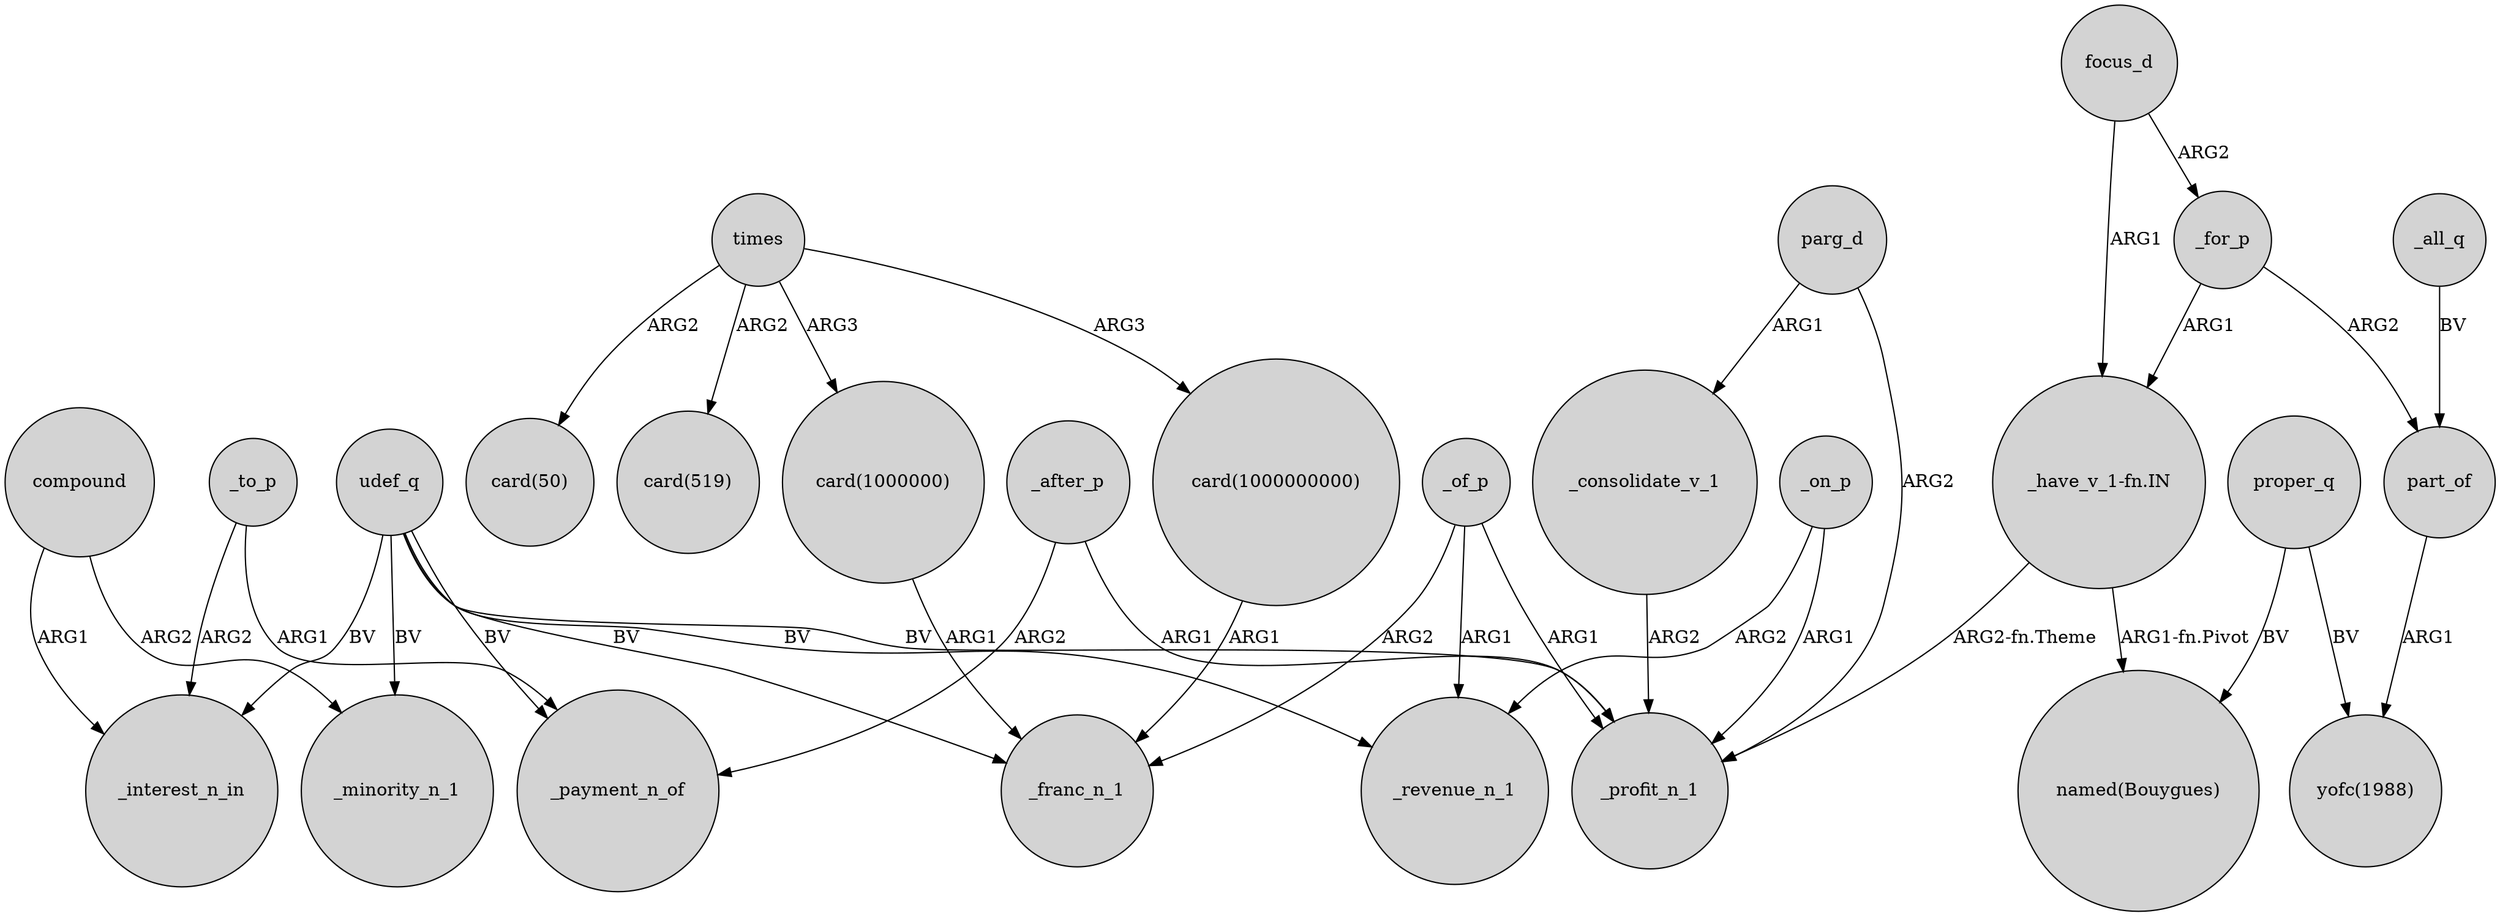 digraph {
	node [shape=circle style=filled]
	focus_d -> "_have_v_1-fn.IN" [label=ARG1]
	times -> "card(50)" [label=ARG2]
	_on_p -> _profit_n_1 [label=ARG1]
	_all_q -> part_of [label=BV]
	_consolidate_v_1 -> _profit_n_1 [label=ARG2]
	proper_q -> "named(Bouygues)" [label=BV]
	udef_q -> _minority_n_1 [label=BV]
	udef_q -> _interest_n_in [label=BV]
	part_of -> "yofc(1988)" [label=ARG1]
	focus_d -> _for_p [label=ARG2]
	_after_p -> _payment_n_of [label=ARG2]
	_of_p -> _franc_n_1 [label=ARG2]
	udef_q -> _payment_n_of [label=BV]
	times -> "card(1000000000)" [label=ARG3]
	"card(1000000000)" -> _franc_n_1 [label=ARG1]
	"_have_v_1-fn.IN" -> "named(Bouygues)" [label="ARG1-fn.Pivot"]
	_for_p -> part_of [label=ARG2]
	_of_p -> _profit_n_1 [label=ARG1]
	_to_p -> _payment_n_of [label=ARG1]
	udef_q -> _revenue_n_1 [label=BV]
	compound -> _minority_n_1 [label=ARG2]
	proper_q -> "yofc(1988)" [label=BV]
	times -> "card(1000000)" [label=ARG3]
	_to_p -> _interest_n_in [label=ARG2]
	_of_p -> _revenue_n_1 [label=ARG1]
	_on_p -> _revenue_n_1 [label=ARG2]
	_after_p -> _profit_n_1 [label=ARG1]
	parg_d -> _profit_n_1 [label=ARG2]
	"card(1000000)" -> _franc_n_1 [label=ARG1]
	compound -> _interest_n_in [label=ARG1]
	udef_q -> _profit_n_1 [label=BV]
	times -> "card(519)" [label=ARG2]
	udef_q -> _franc_n_1 [label=BV]
	_for_p -> "_have_v_1-fn.IN" [label=ARG1]
	"_have_v_1-fn.IN" -> _profit_n_1 [label="ARG2-fn.Theme"]
	parg_d -> _consolidate_v_1 [label=ARG1]
}
